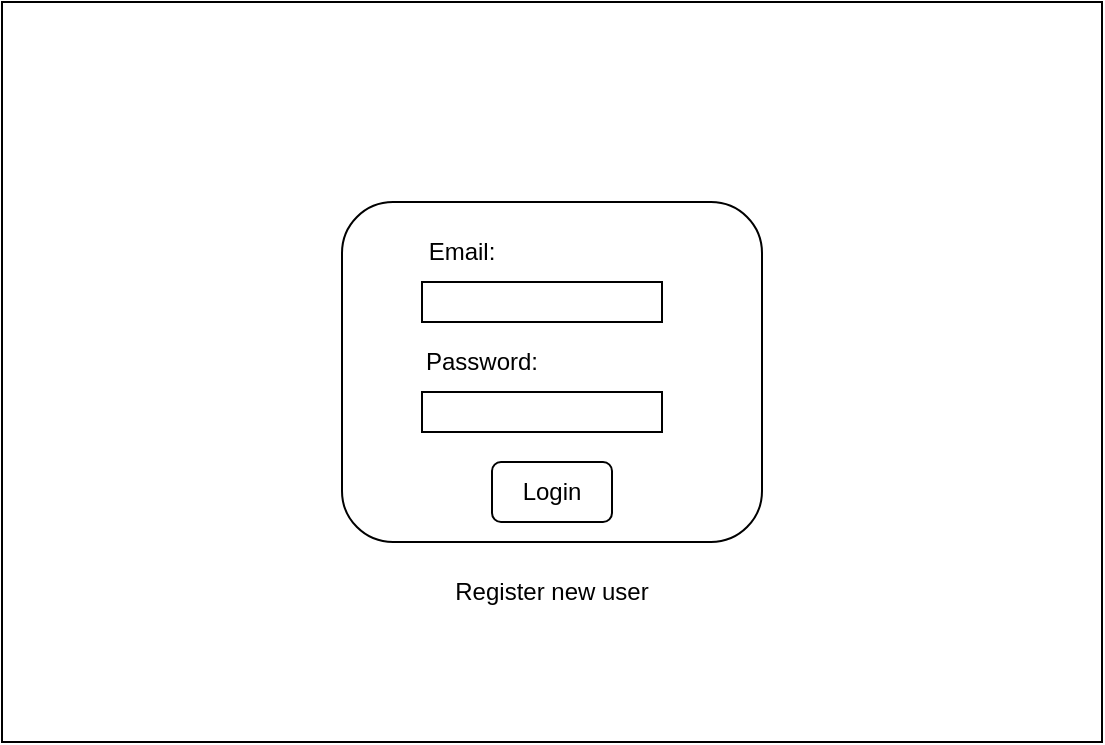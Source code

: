 <mxfile>
    <diagram id="U8_r2SXWi4bNuaM_R-9R" name="Page-1">
        <mxGraphModel dx="1088" dy="452" grid="1" gridSize="10" guides="1" tooltips="1" connect="1" arrows="1" fold="1" page="1" pageScale="1" pageWidth="850" pageHeight="1100" math="0" shadow="0">
            <root>
                <mxCell id="0"/>
                <mxCell id="1" parent="0"/>
                <mxCell id="2" value="" style="rounded=0;whiteSpace=wrap;html=1;" vertex="1" parent="1">
                    <mxGeometry x="110" y="500" width="550" height="370" as="geometry"/>
                </mxCell>
                <mxCell id="3" value="" style="rounded=1;whiteSpace=wrap;html=1;" vertex="1" parent="1">
                    <mxGeometry x="280" y="600" width="210" height="170" as="geometry"/>
                </mxCell>
                <mxCell id="4" value="Register new user" style="text;html=1;strokeColor=none;fillColor=none;align=center;verticalAlign=middle;whiteSpace=wrap;rounded=0;" vertex="1" parent="1">
                    <mxGeometry x="330" y="780" width="110" height="30" as="geometry"/>
                </mxCell>
                <mxCell id="5" value="" style="rounded=0;whiteSpace=wrap;html=1;" vertex="1" parent="1">
                    <mxGeometry x="320" y="640" width="120" height="20" as="geometry"/>
                </mxCell>
                <mxCell id="9" value="" style="rounded=0;whiteSpace=wrap;html=1;" vertex="1" parent="1">
                    <mxGeometry x="320" y="695" width="120" height="20" as="geometry"/>
                </mxCell>
                <mxCell id="10" value="Email:" style="text;html=1;strokeColor=none;fillColor=none;align=center;verticalAlign=middle;whiteSpace=wrap;rounded=0;" vertex="1" parent="1">
                    <mxGeometry x="310" y="610" width="60" height="30" as="geometry"/>
                </mxCell>
                <mxCell id="11" value="Password:" style="text;html=1;strokeColor=none;fillColor=none;align=center;verticalAlign=middle;whiteSpace=wrap;rounded=0;" vertex="1" parent="1">
                    <mxGeometry x="320" y="665" width="60" height="30" as="geometry"/>
                </mxCell>
                <mxCell id="12" value="Login" style="rounded=1;whiteSpace=wrap;html=1;" vertex="1" parent="1">
                    <mxGeometry x="355" y="730" width="60" height="30" as="geometry"/>
                </mxCell>
            </root>
        </mxGraphModel>
    </diagram>
</mxfile>
